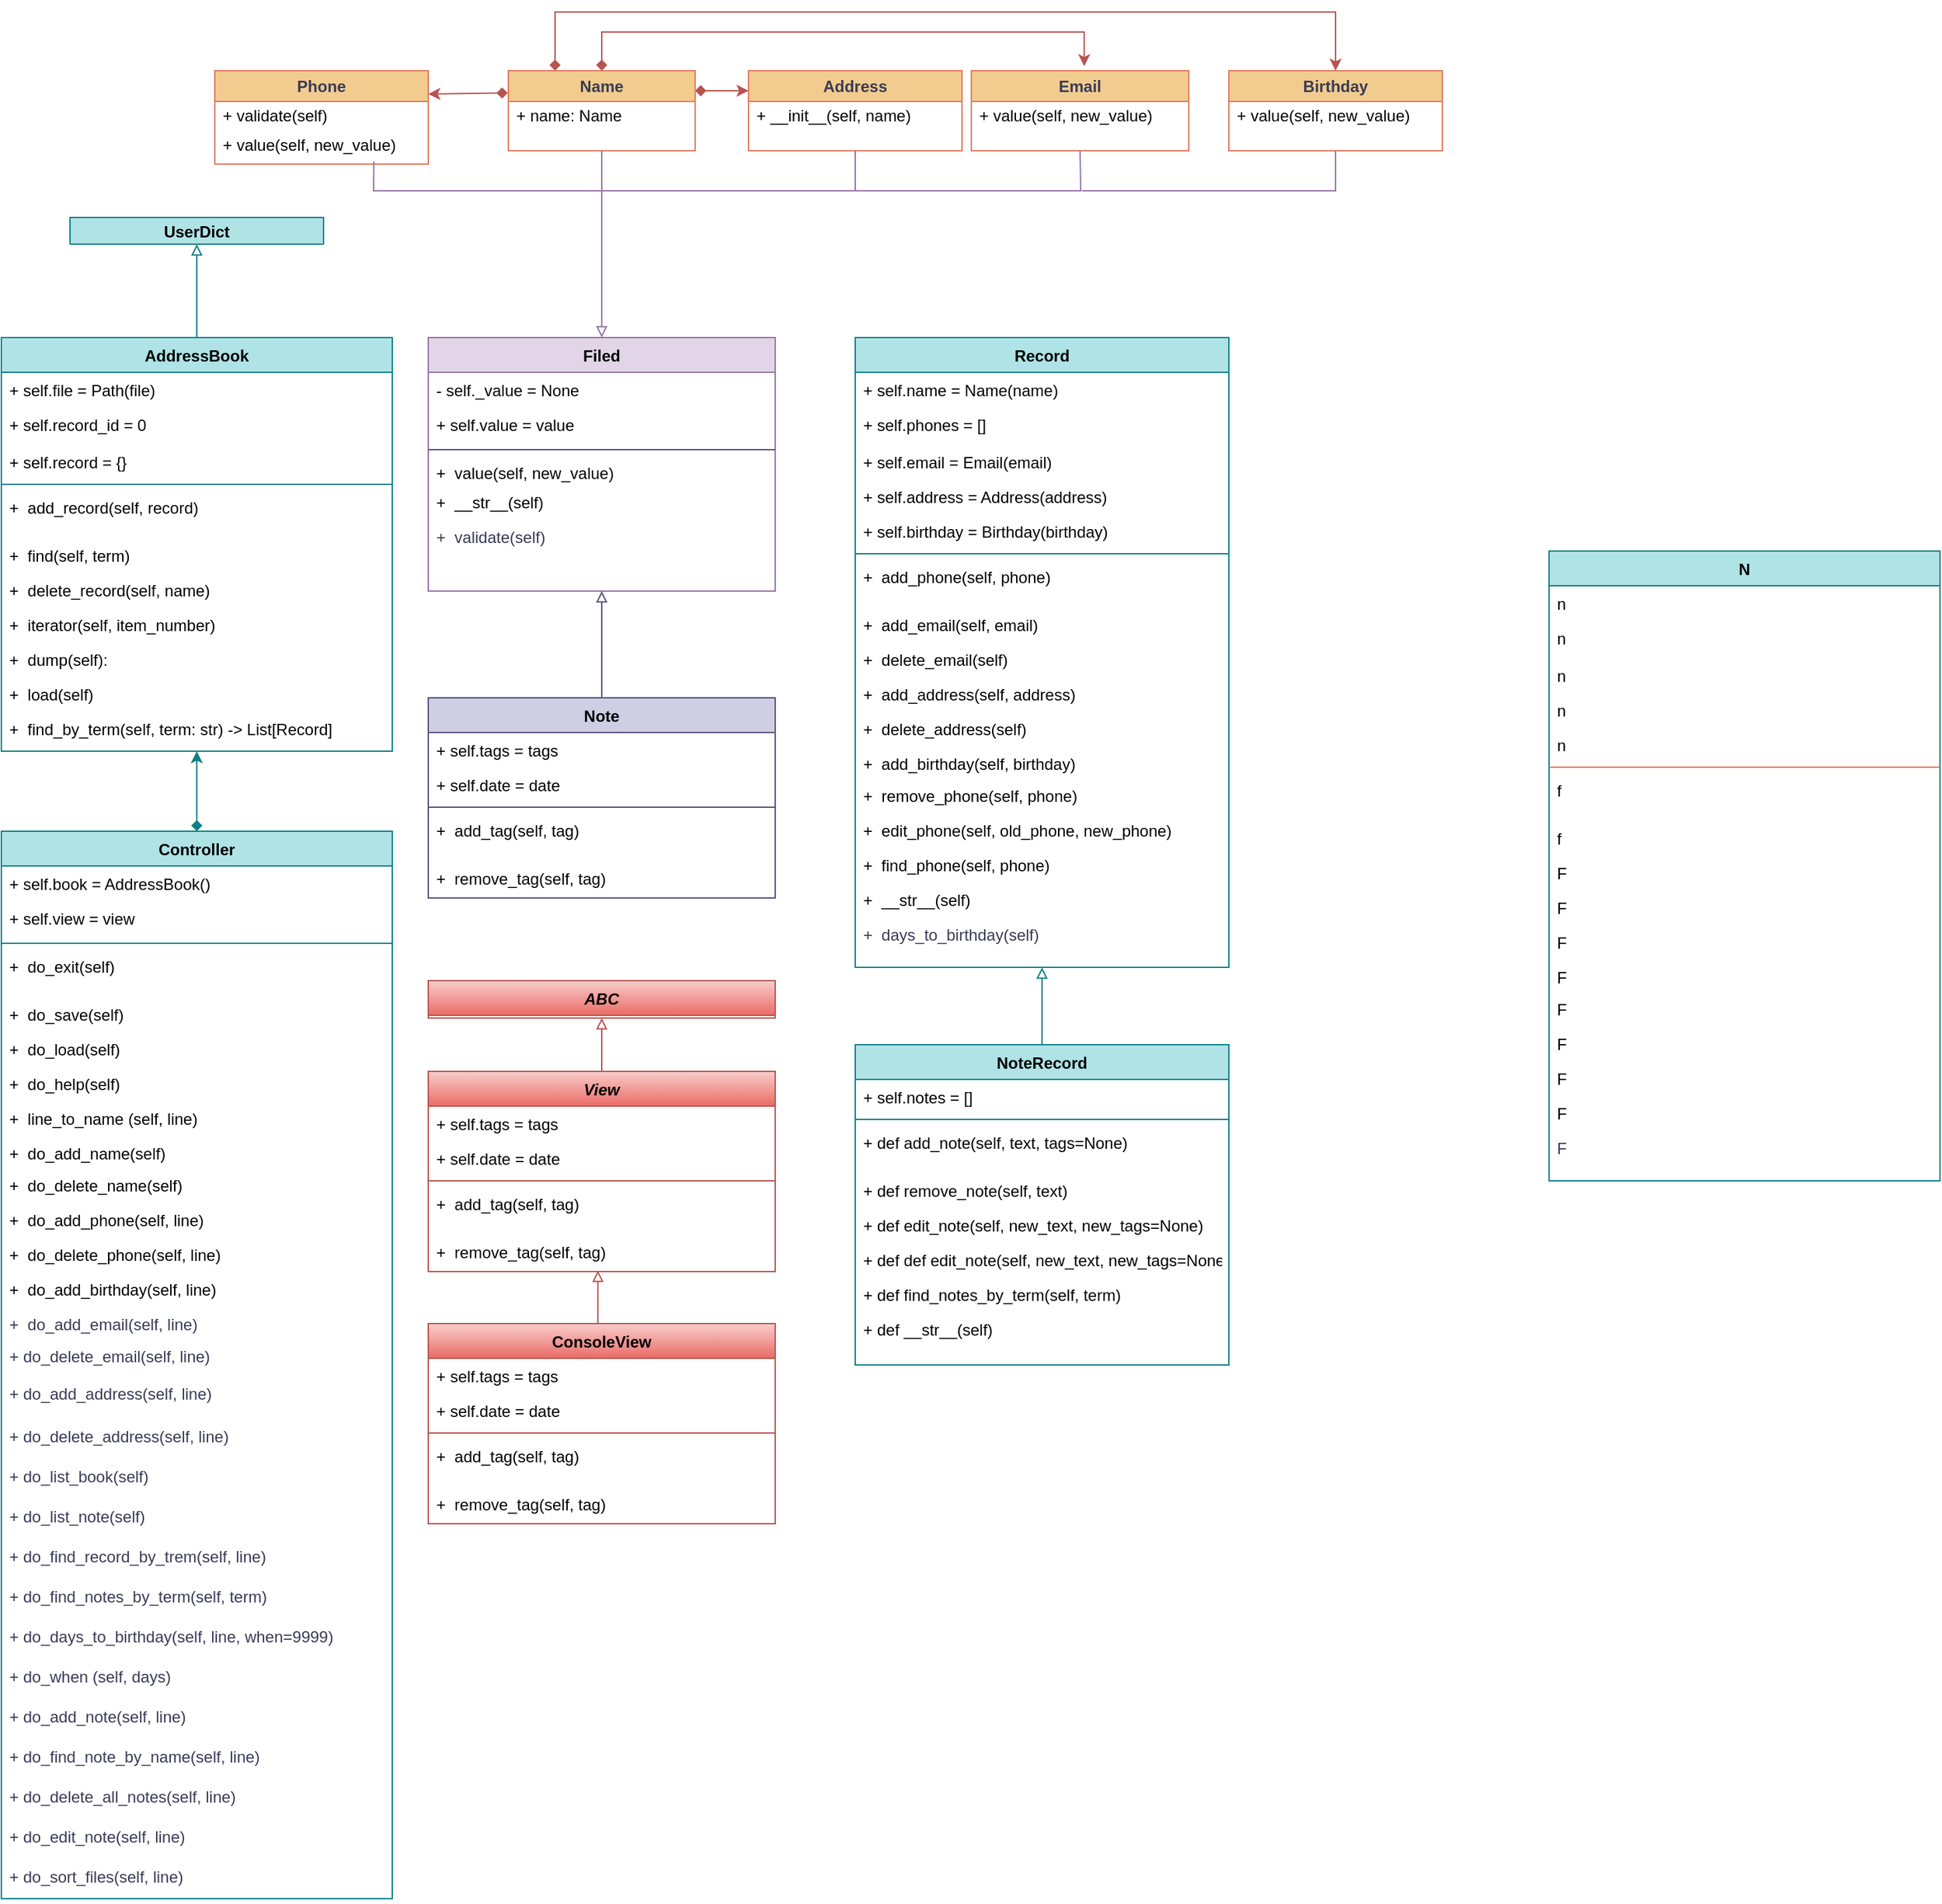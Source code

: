 <mxfile version="22.1.16" type="github">
  <diagram id="C5RBs43oDa-KdzZeNtuy" name="Page-1">
    <mxGraphModel dx="2130" dy="1197" grid="1" gridSize="10" guides="1" tooltips="1" connect="1" arrows="1" fold="1" page="1" pageScale="1" pageWidth="827" pageHeight="1169" math="0" shadow="0">
      <root>
        <mxCell id="WIyWlLk6GJQsqaUBKTNV-0" />
        <mxCell id="WIyWlLk6GJQsqaUBKTNV-1" parent="WIyWlLk6GJQsqaUBKTNV-0" />
        <mxCell id="zkfFHV4jXpPFQw0GAbJ--0" value="Filed" style="swimlane;fontStyle=1;align=center;verticalAlign=top;childLayout=stackLayout;horizontal=1;startSize=26;horizontalStack=0;resizeParent=1;resizeLast=0;collapsible=1;marginBottom=0;rounded=0;shadow=0;strokeWidth=1;labelBackgroundColor=none;fillColor=#e1d5e7;strokeColor=#9673a6;" parent="WIyWlLk6GJQsqaUBKTNV-1" vertex="1">
          <mxGeometry x="280" y="280" width="260" height="190" as="geometry">
            <mxRectangle x="220" y="120" width="160" height="26" as="alternateBounds" />
          </mxGeometry>
        </mxCell>
        <mxCell id="zkfFHV4jXpPFQw0GAbJ--1" value="- self._value = None" style="text;align=left;verticalAlign=top;spacingLeft=4;spacingRight=4;overflow=hidden;rotatable=0;points=[[0,0.5],[1,0.5]];portConstraint=eastwest;labelBackgroundColor=none;fontColor=#000000;fontStyle=0" parent="zkfFHV4jXpPFQw0GAbJ--0" vertex="1">
          <mxGeometry y="26" width="260" height="26" as="geometry" />
        </mxCell>
        <mxCell id="zkfFHV4jXpPFQw0GAbJ--2" value="+ self.value = value" style="text;align=left;verticalAlign=top;spacingLeft=4;spacingRight=4;overflow=hidden;rotatable=0;points=[[0,0.5],[1,0.5]];portConstraint=eastwest;rounded=0;shadow=0;html=0;labelBackgroundColor=none;fontColor=#000000;" parent="zkfFHV4jXpPFQw0GAbJ--0" vertex="1">
          <mxGeometry y="52" width="260" height="28" as="geometry" />
        </mxCell>
        <mxCell id="zkfFHV4jXpPFQw0GAbJ--4" value="" style="line;html=1;strokeWidth=1;align=left;verticalAlign=middle;spacingTop=-1;spacingLeft=3;spacingRight=3;rotatable=0;labelPosition=right;points=[];portConstraint=eastwest;labelBackgroundColor=none;fillColor=#d0cee2;strokeColor=#56517e;" parent="zkfFHV4jXpPFQw0GAbJ--0" vertex="1">
          <mxGeometry y="80" width="260" height="8" as="geometry" />
        </mxCell>
        <mxCell id="zkfFHV4jXpPFQw0GAbJ--3" value="+  value(self, new_value)" style="text;align=left;verticalAlign=top;spacingLeft=4;spacingRight=4;overflow=hidden;rotatable=0;points=[[0,0.5],[1,0.5]];portConstraint=eastwest;rounded=0;shadow=0;html=0;labelBackgroundColor=none;fontColor=#000000;" parent="zkfFHV4jXpPFQw0GAbJ--0" vertex="1">
          <mxGeometry y="88" width="260" height="22" as="geometry" />
        </mxCell>
        <mxCell id="zkfFHV4jXpPFQw0GAbJ--5" value="+  __str__(self)" style="text;align=left;verticalAlign=top;spacingLeft=4;spacingRight=4;overflow=hidden;rotatable=0;points=[[0,0.5],[1,0.5]];portConstraint=eastwest;labelBackgroundColor=none;fontColor=#000000;" parent="zkfFHV4jXpPFQw0GAbJ--0" vertex="1">
          <mxGeometry y="110" width="260" height="26" as="geometry" />
        </mxCell>
        <mxCell id="WvLKbdV3psx7e8haXUds-3" value="+  validate(self)" style="text;align=left;verticalAlign=top;spacingLeft=4;spacingRight=4;overflow=hidden;rotatable=0;points=[[0,0.5],[1,0.5]];portConstraint=eastwest;rounded=0;shadow=0;html=0;labelBackgroundColor=none;fontColor=#393C56;" parent="zkfFHV4jXpPFQw0GAbJ--0" vertex="1">
          <mxGeometry y="136" width="260" height="36" as="geometry" />
        </mxCell>
        <mxCell id="WvLKbdV3psx7e8haXUds-28" style="edgeStyle=orthogonalEdgeStyle;rounded=0;orthogonalLoop=1;jettySize=auto;html=1;exitX=1;exitY=0.25;exitDx=0;exitDy=0;entryX=0;entryY=0.25;entryDx=0;entryDy=0;strokeColor=#b85450;fontColor=#393C56;fillColor=#f8cecc;startArrow=diamond;startFill=1;" parent="WIyWlLk6GJQsqaUBKTNV-1" source="WvLKbdV3psx7e8haXUds-5" target="WvLKbdV3psx7e8haXUds-26" edge="1">
          <mxGeometry relative="1" as="geometry" />
        </mxCell>
        <mxCell id="WvLKbdV3psx7e8haXUds-36" style="edgeStyle=orthogonalEdgeStyle;rounded=0;orthogonalLoop=1;jettySize=auto;html=1;exitX=0.5;exitY=0;exitDx=0;exitDy=0;strokeColor=#b85450;fontColor=#393C56;fillColor=#f8cecc;entryX=0.519;entryY=-0.056;entryDx=0;entryDy=0;entryPerimeter=0;startArrow=diamond;startFill=1;" parent="WIyWlLk6GJQsqaUBKTNV-1" source="WvLKbdV3psx7e8haXUds-5" target="WvLKbdV3psx7e8haXUds-31" edge="1">
          <mxGeometry relative="1" as="geometry">
            <mxPoint x="760" y="70" as="targetPoint" />
            <Array as="points">
              <mxPoint x="410" y="51" />
              <mxPoint x="772" y="51" />
            </Array>
          </mxGeometry>
        </mxCell>
        <mxCell id="W4j4g3Pu8iMQrLMT5TO--14" style="edgeStyle=orthogonalEdgeStyle;rounded=0;orthogonalLoop=1;jettySize=auto;html=1;exitX=0.25;exitY=0;exitDx=0;exitDy=0;entryX=0.5;entryY=0;entryDx=0;entryDy=0;strokeColor=#b85450;fillColor=#f8cecc;startArrow=diamond;startFill=1;" edge="1" parent="WIyWlLk6GJQsqaUBKTNV-1" source="WvLKbdV3psx7e8haXUds-5" target="W4j4g3Pu8iMQrLMT5TO--11">
          <mxGeometry relative="1" as="geometry">
            <mxPoint x="960" y="-10" as="targetPoint" />
            <Array as="points">
              <mxPoint x="375" y="36" />
              <mxPoint x="960" y="36" />
            </Array>
          </mxGeometry>
        </mxCell>
        <mxCell id="WvLKbdV3psx7e8haXUds-5" value="Name" style="swimlane;whiteSpace=wrap;html=1;labelBackgroundColor=none;fillColor=#F2CC8F;strokeColor=#E07A5F;fontColor=#393C56;" parent="WIyWlLk6GJQsqaUBKTNV-1" vertex="1">
          <mxGeometry x="340" y="80" width="140" height="60" as="geometry" />
        </mxCell>
        <mxCell id="WvLKbdV3psx7e8haXUds-6" value="+ name: Name" style="text;align=left;verticalAlign=top;spacingLeft=4;spacingRight=4;overflow=hidden;rotatable=0;points=[[0,0.5],[1,0.5]];portConstraint=eastwest;labelBackgroundColor=none;fontColor=#000000;" parent="WvLKbdV3psx7e8haXUds-5" vertex="1">
          <mxGeometry y="20" width="160" height="26" as="geometry" />
        </mxCell>
        <mxCell id="WvLKbdV3psx7e8haXUds-9" value="Phone" style="swimlane;whiteSpace=wrap;html=1;startSize=23;labelBackgroundColor=none;fillColor=#F2CC8F;strokeColor=#E07A5F;fontColor=#393C56;" parent="WIyWlLk6GJQsqaUBKTNV-1" vertex="1">
          <mxGeometry x="120" y="80" width="160" height="70" as="geometry" />
        </mxCell>
        <mxCell id="WvLKbdV3psx7e8haXUds-10" value="+ validate(self)" style="text;align=left;verticalAlign=top;spacingLeft=4;spacingRight=4;overflow=hidden;rotatable=0;points=[[0,0.5],[1,0.5]];portConstraint=eastwest;labelBackgroundColor=none;fontColor=#000000;" parent="WvLKbdV3psx7e8haXUds-9" vertex="1">
          <mxGeometry y="20" width="160" height="26" as="geometry" />
        </mxCell>
        <mxCell id="WvLKbdV3psx7e8haXUds-11" value="+ value(self, new_value)" style="text;align=left;verticalAlign=top;spacingLeft=4;spacingRight=4;overflow=hidden;rotatable=0;points=[[0,0.5],[1,0.5]];portConstraint=eastwest;labelBackgroundColor=none;fontColor=#000000;" parent="WvLKbdV3psx7e8haXUds-9" vertex="1">
          <mxGeometry y="42" width="160" height="26" as="geometry" />
        </mxCell>
        <mxCell id="WvLKbdV3psx7e8haXUds-25" value="" style="endArrow=none;html=1;rounded=0;entryX=0.5;entryY=1;entryDx=0;entryDy=0;labelBackgroundColor=none;strokeColor=#9673a6;fontColor=default;fillColor=#e1d5e7;" parent="WIyWlLk6GJQsqaUBKTNV-1" target="WvLKbdV3psx7e8haXUds-5" edge="1">
          <mxGeometry width="50" height="50" relative="1" as="geometry">
            <mxPoint x="410" y="170" as="sourcePoint" />
            <mxPoint x="320" y="140" as="targetPoint" />
          </mxGeometry>
        </mxCell>
        <mxCell id="WvLKbdV3psx7e8haXUds-26" value="Address" style="swimlane;whiteSpace=wrap;html=1;labelBackgroundColor=none;fillColor=#F2CC8F;strokeColor=#E07A5F;fontColor=#393C56;startSize=23;" parent="WIyWlLk6GJQsqaUBKTNV-1" vertex="1">
          <mxGeometry x="520" y="80" width="160" height="60" as="geometry" />
        </mxCell>
        <mxCell id="WvLKbdV3psx7e8haXUds-27" value="+ __init__(self, name)" style="text;align=left;verticalAlign=top;spacingLeft=4;spacingRight=4;overflow=hidden;rotatable=0;points=[[0,0.5],[1,0.5]];portConstraint=eastwest;labelBackgroundColor=none;fontColor=#000000;" parent="WvLKbdV3psx7e8haXUds-26" vertex="1">
          <mxGeometry y="20" width="160" height="26" as="geometry" />
        </mxCell>
        <mxCell id="WvLKbdV3psx7e8haXUds-30" value="" style="endArrow=none;html=1;rounded=0;strokeColor=#9673a6;fontColor=#393C56;fillColor=#e1d5e7;exitX=0.5;exitY=1;exitDx=0;exitDy=0;" parent="WIyWlLk6GJQsqaUBKTNV-1" source="WvLKbdV3psx7e8haXUds-26" edge="1">
          <mxGeometry width="50" height="50" relative="1" as="geometry">
            <mxPoint x="640" y="170" as="sourcePoint" />
            <mxPoint x="410" y="170" as="targetPoint" />
            <Array as="points">
              <mxPoint x="600" y="170" />
            </Array>
          </mxGeometry>
        </mxCell>
        <mxCell id="WvLKbdV3psx7e8haXUds-31" value="Email" style="swimlane;whiteSpace=wrap;html=1;labelBackgroundColor=none;fillColor=#F2CC8F;strokeColor=#E07A5F;fontColor=#393C56;" parent="WIyWlLk6GJQsqaUBKTNV-1" vertex="1">
          <mxGeometry x="687" y="80" width="163" height="60" as="geometry" />
        </mxCell>
        <mxCell id="WvLKbdV3psx7e8haXUds-32" value="+ value(self, new_value)" style="text;align=left;verticalAlign=top;spacingLeft=4;spacingRight=4;overflow=hidden;rotatable=0;points=[[0,0.5],[1,0.5]];portConstraint=eastwest;labelBackgroundColor=none;fontColor=#000000;" parent="WvLKbdV3psx7e8haXUds-31" vertex="1">
          <mxGeometry y="20" width="160" height="26" as="geometry" />
        </mxCell>
        <mxCell id="WvLKbdV3psx7e8haXUds-35" value="" style="endArrow=none;html=1;rounded=0;strokeColor=#9673a6;fontColor=#393C56;fillColor=#e1d5e7;entryX=0.5;entryY=1;entryDx=0;entryDy=0;" parent="WIyWlLk6GJQsqaUBKTNV-1" target="WvLKbdV3psx7e8haXUds-31" edge="1">
          <mxGeometry width="50" height="50" relative="1" as="geometry">
            <mxPoint x="590" y="170" as="sourcePoint" />
            <mxPoint x="590" y="200" as="targetPoint" />
            <Array as="points">
              <mxPoint x="769" y="170" />
            </Array>
          </mxGeometry>
        </mxCell>
        <mxCell id="W4j4g3Pu8iMQrLMT5TO--8" value="" style="endArrow=classic;html=1;rounded=0;entryX=1;entryY=0.25;entryDx=0;entryDy=0;exitX=-0.003;exitY=-0.128;exitDx=0;exitDy=0;exitPerimeter=0;fillColor=#f8cecc;strokeColor=#b85450;startArrow=diamond;startFill=1;" edge="1" parent="WIyWlLk6GJQsqaUBKTNV-1" source="WvLKbdV3psx7e8haXUds-6" target="WvLKbdV3psx7e8haXUds-9">
          <mxGeometry width="50" height="50" relative="1" as="geometry">
            <mxPoint x="290" y="230" as="sourcePoint" />
            <mxPoint x="340" y="180" as="targetPoint" />
          </mxGeometry>
        </mxCell>
        <mxCell id="W4j4g3Pu8iMQrLMT5TO--9" value="" style="endArrow=none;html=1;rounded=0;exitX=0.745;exitY=1.001;exitDx=0;exitDy=0;exitPerimeter=0;fillColor=#e1d5e7;strokeColor=#9673a6;" edge="1" parent="WIyWlLk6GJQsqaUBKTNV-1" source="WvLKbdV3psx7e8haXUds-11">
          <mxGeometry width="50" height="50" relative="1" as="geometry">
            <mxPoint x="240" y="160" as="sourcePoint" />
            <mxPoint x="410" y="170" as="targetPoint" />
            <Array as="points">
              <mxPoint x="239" y="170" />
            </Array>
          </mxGeometry>
        </mxCell>
        <mxCell id="W4j4g3Pu8iMQrLMT5TO--10" value="" style="endArrow=block;html=1;rounded=0;entryX=0.5;entryY=0;entryDx=0;entryDy=0;fillColor=#e1d5e7;strokeColor=#9673a6;endFill=0;" edge="1" parent="WIyWlLk6GJQsqaUBKTNV-1" target="zkfFHV4jXpPFQw0GAbJ--0">
          <mxGeometry width="50" height="50" relative="1" as="geometry">
            <mxPoint x="410" y="170" as="sourcePoint" />
            <mxPoint x="370" y="160" as="targetPoint" />
          </mxGeometry>
        </mxCell>
        <mxCell id="W4j4g3Pu8iMQrLMT5TO--11" value="Birthday" style="swimlane;whiteSpace=wrap;html=1;labelBackgroundColor=none;fillColor=#F2CC8F;strokeColor=#E07A5F;fontColor=#393C56;startSize=23;" vertex="1" parent="WIyWlLk6GJQsqaUBKTNV-1">
          <mxGeometry x="880" y="80" width="160" height="60" as="geometry" />
        </mxCell>
        <mxCell id="W4j4g3Pu8iMQrLMT5TO--12" value="+ value(self, new_value)" style="text;align=left;verticalAlign=top;spacingLeft=4;spacingRight=4;overflow=hidden;rotatable=0;points=[[0,0.5],[1,0.5]];portConstraint=eastwest;labelBackgroundColor=none;fontColor=#000000;" vertex="1" parent="W4j4g3Pu8iMQrLMT5TO--11">
          <mxGeometry y="20" width="160" height="26" as="geometry" />
        </mxCell>
        <mxCell id="W4j4g3Pu8iMQrLMT5TO--15" value="" style="endArrow=none;html=1;rounded=0;entryX=0.5;entryY=1;entryDx=0;entryDy=0;fillColor=#e1d5e7;strokeColor=#9673a6;" edge="1" parent="WIyWlLk6GJQsqaUBKTNV-1" target="W4j4g3Pu8iMQrLMT5TO--11">
          <mxGeometry width="50" height="50" relative="1" as="geometry">
            <mxPoint x="770" y="170" as="sourcePoint" />
            <mxPoint x="780" y="130" as="targetPoint" />
            <Array as="points">
              <mxPoint x="960" y="170" />
            </Array>
          </mxGeometry>
        </mxCell>
        <mxCell id="W4j4g3Pu8iMQrLMT5TO--16" value="Record" style="swimlane;fontStyle=1;align=center;verticalAlign=top;childLayout=stackLayout;horizontal=1;startSize=26;horizontalStack=0;resizeParent=1;resizeLast=0;collapsible=1;marginBottom=0;rounded=0;shadow=0;strokeWidth=1;labelBackgroundColor=none;fillColor=#b0e3e6;strokeColor=#0e8088;" vertex="1" parent="WIyWlLk6GJQsqaUBKTNV-1">
          <mxGeometry x="600" y="280" width="280" height="472" as="geometry">
            <mxRectangle x="220" y="120" width="160" height="26" as="alternateBounds" />
          </mxGeometry>
        </mxCell>
        <mxCell id="W4j4g3Pu8iMQrLMT5TO--17" value="+ self.name = Name(name)" style="text;align=left;verticalAlign=top;spacingLeft=4;spacingRight=4;overflow=hidden;rotatable=0;points=[[0,0.5],[1,0.5]];portConstraint=eastwest;labelBackgroundColor=none;fontColor=#000000;fontStyle=0" vertex="1" parent="W4j4g3Pu8iMQrLMT5TO--16">
          <mxGeometry y="26" width="280" height="26" as="geometry" />
        </mxCell>
        <mxCell id="W4j4g3Pu8iMQrLMT5TO--18" value="+ self.phones = []" style="text;align=left;verticalAlign=top;spacingLeft=4;spacingRight=4;overflow=hidden;rotatable=0;points=[[0,0.5],[1,0.5]];portConstraint=eastwest;rounded=0;shadow=0;html=0;labelBackgroundColor=none;fontColor=#000000;" vertex="1" parent="W4j4g3Pu8iMQrLMT5TO--16">
          <mxGeometry y="52" width="280" height="28" as="geometry" />
        </mxCell>
        <mxCell id="W4j4g3Pu8iMQrLMT5TO--25" value="+ self.email = Email(email)" style="text;align=left;verticalAlign=top;spacingLeft=4;spacingRight=4;overflow=hidden;rotatable=0;points=[[0,0.5],[1,0.5]];portConstraint=eastwest;labelBackgroundColor=none;fontColor=#000000;fontStyle=0" vertex="1" parent="W4j4g3Pu8iMQrLMT5TO--16">
          <mxGeometry y="80" width="280" height="26" as="geometry" />
        </mxCell>
        <mxCell id="W4j4g3Pu8iMQrLMT5TO--26" value="+ self.address = Address(address)" style="text;align=left;verticalAlign=top;spacingLeft=4;spacingRight=4;overflow=hidden;rotatable=0;points=[[0,0.5],[1,0.5]];portConstraint=eastwest;labelBackgroundColor=none;fontColor=#000000;fontStyle=0" vertex="1" parent="W4j4g3Pu8iMQrLMT5TO--16">
          <mxGeometry y="106" width="280" height="26" as="geometry" />
        </mxCell>
        <mxCell id="W4j4g3Pu8iMQrLMT5TO--24" value="+ self.birthday = Birthday(birthday)" style="text;align=left;verticalAlign=top;spacingLeft=4;spacingRight=4;overflow=hidden;rotatable=0;points=[[0,0.5],[1,0.5]];portConstraint=eastwest;labelBackgroundColor=none;fontColor=#000000;fontStyle=0" vertex="1" parent="W4j4g3Pu8iMQrLMT5TO--16">
          <mxGeometry y="132" width="280" height="26" as="geometry" />
        </mxCell>
        <mxCell id="W4j4g3Pu8iMQrLMT5TO--19" value="" style="line;html=1;strokeWidth=1;align=left;verticalAlign=middle;spacingTop=-1;spacingLeft=3;spacingRight=3;rotatable=0;labelPosition=right;points=[];portConstraint=eastwest;labelBackgroundColor=none;fillColor=#b0e3e6;strokeColor=#0e8088;" vertex="1" parent="W4j4g3Pu8iMQrLMT5TO--16">
          <mxGeometry y="158" width="280" height="8" as="geometry" />
        </mxCell>
        <mxCell id="W4j4g3Pu8iMQrLMT5TO--20" value="+  add_phone(self, phone)" style="text;align=left;verticalAlign=top;spacingLeft=4;spacingRight=4;overflow=hidden;rotatable=0;points=[[0,0.5],[1,0.5]];portConstraint=eastwest;rounded=0;shadow=0;html=0;labelBackgroundColor=none;fontColor=#000000;" vertex="1" parent="W4j4g3Pu8iMQrLMT5TO--16">
          <mxGeometry y="166" width="280" height="36" as="geometry" />
        </mxCell>
        <mxCell id="W4j4g3Pu8iMQrLMT5TO--21" value="+  add_email(self, email)" style="text;align=left;verticalAlign=top;spacingLeft=4;spacingRight=4;overflow=hidden;rotatable=0;points=[[0,0.5],[1,0.5]];portConstraint=eastwest;labelBackgroundColor=none;fontColor=#000000;" vertex="1" parent="W4j4g3Pu8iMQrLMT5TO--16">
          <mxGeometry y="202" width="280" height="26" as="geometry" />
        </mxCell>
        <mxCell id="W4j4g3Pu8iMQrLMT5TO--28" value="+  delete_email(self)" style="text;align=left;verticalAlign=top;spacingLeft=4;spacingRight=4;overflow=hidden;rotatable=0;points=[[0,0.5],[1,0.5]];portConstraint=eastwest;labelBackgroundColor=none;fontColor=#000000;" vertex="1" parent="W4j4g3Pu8iMQrLMT5TO--16">
          <mxGeometry y="228" width="280" height="26" as="geometry" />
        </mxCell>
        <mxCell id="W4j4g3Pu8iMQrLMT5TO--31" value="+  add_address(self, address)" style="text;align=left;verticalAlign=top;spacingLeft=4;spacingRight=4;overflow=hidden;rotatable=0;points=[[0,0.5],[1,0.5]];portConstraint=eastwest;labelBackgroundColor=none;fontColor=#000000;" vertex="1" parent="W4j4g3Pu8iMQrLMT5TO--16">
          <mxGeometry y="254" width="280" height="26" as="geometry" />
        </mxCell>
        <mxCell id="W4j4g3Pu8iMQrLMT5TO--34" value="+  delete_address(self)" style="text;align=left;verticalAlign=top;spacingLeft=4;spacingRight=4;overflow=hidden;rotatable=0;points=[[0,0.5],[1,0.5]];portConstraint=eastwest;labelBackgroundColor=none;fontColor=#000000;" vertex="1" parent="W4j4g3Pu8iMQrLMT5TO--16">
          <mxGeometry y="280" width="280" height="26" as="geometry" />
        </mxCell>
        <mxCell id="W4j4g3Pu8iMQrLMT5TO--33" value="+  add_birthday(self, birthday)" style="text;align=left;verticalAlign=top;spacingLeft=4;spacingRight=4;overflow=hidden;rotatable=0;points=[[0,0.5],[1,0.5]];portConstraint=eastwest;labelBackgroundColor=none;fontColor=#000000;" vertex="1" parent="W4j4g3Pu8iMQrLMT5TO--16">
          <mxGeometry y="306" width="280" height="24" as="geometry" />
        </mxCell>
        <mxCell id="W4j4g3Pu8iMQrLMT5TO--32" value="+  remove_phone(self, phone)" style="text;align=left;verticalAlign=top;spacingLeft=4;spacingRight=4;overflow=hidden;rotatable=0;points=[[0,0.5],[1,0.5]];portConstraint=eastwest;labelBackgroundColor=none;fontColor=#000000;" vertex="1" parent="W4j4g3Pu8iMQrLMT5TO--16">
          <mxGeometry y="330" width="280" height="26" as="geometry" />
        </mxCell>
        <mxCell id="W4j4g3Pu8iMQrLMT5TO--30" value="+  edit_phone(self, old_phone, new_phone)" style="text;align=left;verticalAlign=top;spacingLeft=4;spacingRight=4;overflow=hidden;rotatable=0;points=[[0,0.5],[1,0.5]];portConstraint=eastwest;labelBackgroundColor=none;fontColor=#000000;" vertex="1" parent="W4j4g3Pu8iMQrLMT5TO--16">
          <mxGeometry y="356" width="280" height="26" as="geometry" />
        </mxCell>
        <mxCell id="W4j4g3Pu8iMQrLMT5TO--29" value="+  find_phone(self, phone)" style="text;align=left;verticalAlign=top;spacingLeft=4;spacingRight=4;overflow=hidden;rotatable=0;points=[[0,0.5],[1,0.5]];portConstraint=eastwest;labelBackgroundColor=none;fontColor=#000000;fontStyle=0" vertex="1" parent="W4j4g3Pu8iMQrLMT5TO--16">
          <mxGeometry y="382" width="280" height="26" as="geometry" />
        </mxCell>
        <mxCell id="W4j4g3Pu8iMQrLMT5TO--27" value="+  __str__(self)" style="text;align=left;verticalAlign=top;spacingLeft=4;spacingRight=4;overflow=hidden;rotatable=0;points=[[0,0.5],[1,0.5]];portConstraint=eastwest;labelBackgroundColor=none;fontColor=#000000;" vertex="1" parent="W4j4g3Pu8iMQrLMT5TO--16">
          <mxGeometry y="408" width="280" height="26" as="geometry" />
        </mxCell>
        <mxCell id="W4j4g3Pu8iMQrLMT5TO--22" value="+  days_to_birthday(self)" style="text;align=left;verticalAlign=top;spacingLeft=4;spacingRight=4;overflow=hidden;rotatable=0;points=[[0,0.5],[1,0.5]];portConstraint=eastwest;rounded=0;shadow=0;html=0;labelBackgroundColor=none;fontColor=#393C56;" vertex="1" parent="W4j4g3Pu8iMQrLMT5TO--16">
          <mxGeometry y="434" width="280" height="36" as="geometry" />
        </mxCell>
        <mxCell id="W4j4g3Pu8iMQrLMT5TO--65" style="edgeStyle=orthogonalEdgeStyle;rounded=0;orthogonalLoop=1;jettySize=auto;html=1;exitX=0.5;exitY=0;exitDx=0;exitDy=0;entryX=0.5;entryY=1;entryDx=0;entryDy=0;endArrow=block;endFill=0;fillColor=#b0e3e6;strokeColor=#0e8088;" edge="1" parent="WIyWlLk6GJQsqaUBKTNV-1" source="W4j4g3Pu8iMQrLMT5TO--35" target="W4j4g3Pu8iMQrLMT5TO--53">
          <mxGeometry relative="1" as="geometry" />
        </mxCell>
        <mxCell id="W4j4g3Pu8iMQrLMT5TO--35" value="AddressBook" style="swimlane;fontStyle=1;align=center;verticalAlign=top;childLayout=stackLayout;horizontal=1;startSize=26;horizontalStack=0;resizeParent=1;resizeLast=0;collapsible=1;marginBottom=0;rounded=0;shadow=0;strokeWidth=1;labelBackgroundColor=none;fillColor=#b0e3e6;strokeColor=#0e8088;" vertex="1" parent="WIyWlLk6GJQsqaUBKTNV-1">
          <mxGeometry x="-40" y="280" width="293" height="310" as="geometry">
            <mxRectangle x="220" y="120" width="160" height="26" as="alternateBounds" />
          </mxGeometry>
        </mxCell>
        <mxCell id="W4j4g3Pu8iMQrLMT5TO--36" value="+ self.file = Path(file)" style="text;align=left;verticalAlign=top;spacingLeft=4;spacingRight=4;overflow=hidden;rotatable=0;points=[[0,0.5],[1,0.5]];portConstraint=eastwest;labelBackgroundColor=none;fontColor=#000000;fontStyle=0" vertex="1" parent="W4j4g3Pu8iMQrLMT5TO--35">
          <mxGeometry y="26" width="293" height="26" as="geometry" />
        </mxCell>
        <mxCell id="W4j4g3Pu8iMQrLMT5TO--37" value="+ self.record_id = 0" style="text;align=left;verticalAlign=top;spacingLeft=4;spacingRight=4;overflow=hidden;rotatable=0;points=[[0,0.5],[1,0.5]];portConstraint=eastwest;rounded=0;shadow=0;html=0;labelBackgroundColor=none;fontColor=#000000;" vertex="1" parent="W4j4g3Pu8iMQrLMT5TO--35">
          <mxGeometry y="52" width="293" height="28" as="geometry" />
        </mxCell>
        <mxCell id="W4j4g3Pu8iMQrLMT5TO--38" value="+ self.record = {}" style="text;align=left;verticalAlign=top;spacingLeft=4;spacingRight=4;overflow=hidden;rotatable=0;points=[[0,0.5],[1,0.5]];portConstraint=eastwest;labelBackgroundColor=none;fontColor=#000000;fontStyle=0" vertex="1" parent="W4j4g3Pu8iMQrLMT5TO--35">
          <mxGeometry y="80" width="293" height="26" as="geometry" />
        </mxCell>
        <mxCell id="W4j4g3Pu8iMQrLMT5TO--41" value="" style="line;html=1;strokeWidth=1;align=left;verticalAlign=middle;spacingTop=-1;spacingLeft=3;spacingRight=3;rotatable=0;labelPosition=right;points=[];portConstraint=eastwest;labelBackgroundColor=none;fillColor=#b0e3e6;strokeColor=#0e8088;" vertex="1" parent="W4j4g3Pu8iMQrLMT5TO--35">
          <mxGeometry y="106" width="293" height="8" as="geometry" />
        </mxCell>
        <mxCell id="W4j4g3Pu8iMQrLMT5TO--42" value="+  add_record(self, record)" style="text;align=left;verticalAlign=top;spacingLeft=4;spacingRight=4;overflow=hidden;rotatable=0;points=[[0,0.5],[1,0.5]];portConstraint=eastwest;rounded=0;shadow=0;html=0;labelBackgroundColor=none;fontColor=#000000;" vertex="1" parent="W4j4g3Pu8iMQrLMT5TO--35">
          <mxGeometry y="114" width="293" height="36" as="geometry" />
        </mxCell>
        <mxCell id="W4j4g3Pu8iMQrLMT5TO--43" value="+  find(self, term)" style="text;align=left;verticalAlign=top;spacingLeft=4;spacingRight=4;overflow=hidden;rotatable=0;points=[[0,0.5],[1,0.5]];portConstraint=eastwest;labelBackgroundColor=none;fontColor=#000000;" vertex="1" parent="W4j4g3Pu8iMQrLMT5TO--35">
          <mxGeometry y="150" width="293" height="26" as="geometry" />
        </mxCell>
        <mxCell id="W4j4g3Pu8iMQrLMT5TO--44" value="+  delete_record(self, name)" style="text;align=left;verticalAlign=top;spacingLeft=4;spacingRight=4;overflow=hidden;rotatable=0;points=[[0,0.5],[1,0.5]];portConstraint=eastwest;labelBackgroundColor=none;fontColor=#000000;" vertex="1" parent="W4j4g3Pu8iMQrLMT5TO--35">
          <mxGeometry y="176" width="293" height="26" as="geometry" />
        </mxCell>
        <mxCell id="W4j4g3Pu8iMQrLMT5TO--45" value="+  iterator(self, item_number)" style="text;align=left;verticalAlign=top;spacingLeft=4;spacingRight=4;overflow=hidden;rotatable=0;points=[[0,0.5],[1,0.5]];portConstraint=eastwest;labelBackgroundColor=none;fontColor=#000000;" vertex="1" parent="W4j4g3Pu8iMQrLMT5TO--35">
          <mxGeometry y="202" width="293" height="26" as="geometry" />
        </mxCell>
        <mxCell id="W4j4g3Pu8iMQrLMT5TO--46" value="+  dump(self):" style="text;align=left;verticalAlign=top;spacingLeft=4;spacingRight=4;overflow=hidden;rotatable=0;points=[[0,0.5],[1,0.5]];portConstraint=eastwest;labelBackgroundColor=none;fontColor=#000000;" vertex="1" parent="W4j4g3Pu8iMQrLMT5TO--35">
          <mxGeometry y="228" width="293" height="26" as="geometry" />
        </mxCell>
        <mxCell id="W4j4g3Pu8iMQrLMT5TO--47" value="+  load(self)" style="text;align=left;verticalAlign=top;spacingLeft=4;spacingRight=4;overflow=hidden;rotatable=0;points=[[0,0.5],[1,0.5]];portConstraint=eastwest;labelBackgroundColor=none;fontColor=#000000;" vertex="1" parent="W4j4g3Pu8iMQrLMT5TO--35">
          <mxGeometry y="254" width="293" height="26" as="geometry" />
        </mxCell>
        <mxCell id="W4j4g3Pu8iMQrLMT5TO--48" value="+  find_by_term(self, term: str) -&gt; List[Record]" style="text;align=left;verticalAlign=top;spacingLeft=4;spacingRight=4;overflow=hidden;rotatable=0;points=[[0,0.5],[1,0.5]];portConstraint=eastwest;labelBackgroundColor=none;fontColor=#000000;" vertex="1" parent="W4j4g3Pu8iMQrLMT5TO--35">
          <mxGeometry y="280" width="293" height="26" as="geometry" />
        </mxCell>
        <mxCell id="W4j4g3Pu8iMQrLMT5TO--53" value="UserDict" style="swimlane;fontStyle=1;align=center;verticalAlign=middle;childLayout=stackLayout;horizontal=1;startSize=26;horizontalStack=0;resizeParent=1;resizeLast=0;collapsible=1;marginBottom=0;rounded=0;shadow=0;strokeWidth=1;labelBackgroundColor=none;fillColor=#b0e3e6;strokeColor=#0e8088;" vertex="1" parent="WIyWlLk6GJQsqaUBKTNV-1">
          <mxGeometry x="11.5" y="190" width="190" height="20" as="geometry">
            <mxRectangle x="220" y="120" width="160" height="26" as="alternateBounds" />
          </mxGeometry>
        </mxCell>
        <mxCell id="W4j4g3Pu8iMQrLMT5TO--66" value="N" style="swimlane;fontStyle=1;align=center;verticalAlign=top;childLayout=stackLayout;horizontal=1;startSize=26;horizontalStack=0;resizeParent=1;resizeLast=0;collapsible=1;marginBottom=0;rounded=0;shadow=0;strokeWidth=1;labelBackgroundColor=none;fillColor=#b0e3e6;strokeColor=#0e8088;" vertex="1" parent="WIyWlLk6GJQsqaUBKTNV-1">
          <mxGeometry x="1120" y="440" width="293" height="472" as="geometry">
            <mxRectangle x="220" y="120" width="160" height="26" as="alternateBounds" />
          </mxGeometry>
        </mxCell>
        <mxCell id="W4j4g3Pu8iMQrLMT5TO--67" value="n" style="text;align=left;verticalAlign=top;spacingLeft=4;spacingRight=4;overflow=hidden;rotatable=0;points=[[0,0.5],[1,0.5]];portConstraint=eastwest;labelBackgroundColor=none;fontColor=#000000;fontStyle=0" vertex="1" parent="W4j4g3Pu8iMQrLMT5TO--66">
          <mxGeometry y="26" width="293" height="26" as="geometry" />
        </mxCell>
        <mxCell id="W4j4g3Pu8iMQrLMT5TO--68" value="n" style="text;align=left;verticalAlign=top;spacingLeft=4;spacingRight=4;overflow=hidden;rotatable=0;points=[[0,0.5],[1,0.5]];portConstraint=eastwest;rounded=0;shadow=0;html=0;labelBackgroundColor=none;fontColor=#000000;" vertex="1" parent="W4j4g3Pu8iMQrLMT5TO--66">
          <mxGeometry y="52" width="293" height="28" as="geometry" />
        </mxCell>
        <mxCell id="W4j4g3Pu8iMQrLMT5TO--69" value="n" style="text;align=left;verticalAlign=top;spacingLeft=4;spacingRight=4;overflow=hidden;rotatable=0;points=[[0,0.5],[1,0.5]];portConstraint=eastwest;labelBackgroundColor=none;fontColor=#000000;fontStyle=0" vertex="1" parent="W4j4g3Pu8iMQrLMT5TO--66">
          <mxGeometry y="80" width="293" height="26" as="geometry" />
        </mxCell>
        <mxCell id="W4j4g3Pu8iMQrLMT5TO--70" value="n" style="text;align=left;verticalAlign=top;spacingLeft=4;spacingRight=4;overflow=hidden;rotatable=0;points=[[0,0.5],[1,0.5]];portConstraint=eastwest;labelBackgroundColor=none;fontColor=#000000;fontStyle=0" vertex="1" parent="W4j4g3Pu8iMQrLMT5TO--66">
          <mxGeometry y="106" width="293" height="26" as="geometry" />
        </mxCell>
        <mxCell id="W4j4g3Pu8iMQrLMT5TO--71" value="n" style="text;align=left;verticalAlign=top;spacingLeft=4;spacingRight=4;overflow=hidden;rotatable=0;points=[[0,0.5],[1,0.5]];portConstraint=eastwest;labelBackgroundColor=none;fontColor=#000000;fontStyle=0" vertex="1" parent="W4j4g3Pu8iMQrLMT5TO--66">
          <mxGeometry y="132" width="293" height="26" as="geometry" />
        </mxCell>
        <mxCell id="W4j4g3Pu8iMQrLMT5TO--72" value="" style="line;html=1;strokeWidth=1;align=left;verticalAlign=middle;spacingTop=-1;spacingLeft=3;spacingRight=3;rotatable=0;labelPosition=right;points=[];portConstraint=eastwest;labelBackgroundColor=none;fillColor=#F2CC8F;strokeColor=#E07A5F;fontColor=#393C56;" vertex="1" parent="W4j4g3Pu8iMQrLMT5TO--66">
          <mxGeometry y="158" width="293" height="8" as="geometry" />
        </mxCell>
        <mxCell id="W4j4g3Pu8iMQrLMT5TO--73" value="f" style="text;align=left;verticalAlign=top;spacingLeft=4;spacingRight=4;overflow=hidden;rotatable=0;points=[[0,0.5],[1,0.5]];portConstraint=eastwest;rounded=0;shadow=0;html=0;labelBackgroundColor=none;fontColor=#000000;" vertex="1" parent="W4j4g3Pu8iMQrLMT5TO--66">
          <mxGeometry y="166" width="293" height="36" as="geometry" />
        </mxCell>
        <mxCell id="W4j4g3Pu8iMQrLMT5TO--74" value="f" style="text;align=left;verticalAlign=top;spacingLeft=4;spacingRight=4;overflow=hidden;rotatable=0;points=[[0,0.5],[1,0.5]];portConstraint=eastwest;labelBackgroundColor=none;fontColor=#000000;" vertex="1" parent="W4j4g3Pu8iMQrLMT5TO--66">
          <mxGeometry y="202" width="293" height="26" as="geometry" />
        </mxCell>
        <mxCell id="W4j4g3Pu8iMQrLMT5TO--75" value="F" style="text;align=left;verticalAlign=top;spacingLeft=4;spacingRight=4;overflow=hidden;rotatable=0;points=[[0,0.5],[1,0.5]];portConstraint=eastwest;labelBackgroundColor=none;fontColor=#000000;" vertex="1" parent="W4j4g3Pu8iMQrLMT5TO--66">
          <mxGeometry y="228" width="293" height="26" as="geometry" />
        </mxCell>
        <mxCell id="W4j4g3Pu8iMQrLMT5TO--76" value="F" style="text;align=left;verticalAlign=top;spacingLeft=4;spacingRight=4;overflow=hidden;rotatable=0;points=[[0,0.5],[1,0.5]];portConstraint=eastwest;labelBackgroundColor=none;fontColor=#000000;" vertex="1" parent="W4j4g3Pu8iMQrLMT5TO--66">
          <mxGeometry y="254" width="293" height="26" as="geometry" />
        </mxCell>
        <mxCell id="W4j4g3Pu8iMQrLMT5TO--77" value="F" style="text;align=left;verticalAlign=top;spacingLeft=4;spacingRight=4;overflow=hidden;rotatable=0;points=[[0,0.5],[1,0.5]];portConstraint=eastwest;labelBackgroundColor=none;fontColor=#000000;" vertex="1" parent="W4j4g3Pu8iMQrLMT5TO--66">
          <mxGeometry y="280" width="293" height="26" as="geometry" />
        </mxCell>
        <mxCell id="W4j4g3Pu8iMQrLMT5TO--78" value="F" style="text;align=left;verticalAlign=top;spacingLeft=4;spacingRight=4;overflow=hidden;rotatable=0;points=[[0,0.5],[1,0.5]];portConstraint=eastwest;labelBackgroundColor=none;fontColor=#000000;" vertex="1" parent="W4j4g3Pu8iMQrLMT5TO--66">
          <mxGeometry y="306" width="293" height="24" as="geometry" />
        </mxCell>
        <mxCell id="W4j4g3Pu8iMQrLMT5TO--79" value="F" style="text;align=left;verticalAlign=top;spacingLeft=4;spacingRight=4;overflow=hidden;rotatable=0;points=[[0,0.5],[1,0.5]];portConstraint=eastwest;labelBackgroundColor=none;fontColor=#000000;" vertex="1" parent="W4j4g3Pu8iMQrLMT5TO--66">
          <mxGeometry y="330" width="293" height="26" as="geometry" />
        </mxCell>
        <mxCell id="W4j4g3Pu8iMQrLMT5TO--80" value="F" style="text;align=left;verticalAlign=top;spacingLeft=4;spacingRight=4;overflow=hidden;rotatable=0;points=[[0,0.5],[1,0.5]];portConstraint=eastwest;labelBackgroundColor=none;fontColor=#000000;" vertex="1" parent="W4j4g3Pu8iMQrLMT5TO--66">
          <mxGeometry y="356" width="293" height="26" as="geometry" />
        </mxCell>
        <mxCell id="W4j4g3Pu8iMQrLMT5TO--81" value="F" style="text;align=left;verticalAlign=top;spacingLeft=4;spacingRight=4;overflow=hidden;rotatable=0;points=[[0,0.5],[1,0.5]];portConstraint=eastwest;labelBackgroundColor=none;fontColor=#000000;fontStyle=0" vertex="1" parent="W4j4g3Pu8iMQrLMT5TO--66">
          <mxGeometry y="382" width="293" height="26" as="geometry" />
        </mxCell>
        <mxCell id="W4j4g3Pu8iMQrLMT5TO--82" value="F" style="text;align=left;verticalAlign=top;spacingLeft=4;spacingRight=4;overflow=hidden;rotatable=0;points=[[0,0.5],[1,0.5]];portConstraint=eastwest;labelBackgroundColor=none;fontColor=#000000;" vertex="1" parent="W4j4g3Pu8iMQrLMT5TO--66">
          <mxGeometry y="408" width="293" height="26" as="geometry" />
        </mxCell>
        <mxCell id="W4j4g3Pu8iMQrLMT5TO--83" value="F" style="text;align=left;verticalAlign=top;spacingLeft=4;spacingRight=4;overflow=hidden;rotatable=0;points=[[0,0.5],[1,0.5]];portConstraint=eastwest;rounded=0;shadow=0;html=0;labelBackgroundColor=none;fontColor=#393C56;" vertex="1" parent="W4j4g3Pu8iMQrLMT5TO--66">
          <mxGeometry y="434" width="293" height="36" as="geometry" />
        </mxCell>
        <mxCell id="W4j4g3Pu8iMQrLMT5TO--84" value="Note" style="swimlane;fontStyle=1;align=center;verticalAlign=top;childLayout=stackLayout;horizontal=1;startSize=26;horizontalStack=0;resizeParent=1;resizeLast=0;collapsible=1;marginBottom=0;rounded=0;shadow=0;strokeWidth=1;labelBackgroundColor=none;fillColor=#d0cee2;strokeColor=#56517e;" vertex="1" parent="WIyWlLk6GJQsqaUBKTNV-1">
          <mxGeometry x="280" y="550" width="260" height="150" as="geometry">
            <mxRectangle x="220" y="120" width="160" height="26" as="alternateBounds" />
          </mxGeometry>
        </mxCell>
        <mxCell id="W4j4g3Pu8iMQrLMT5TO--85" value="+ self.tags = tags" style="text;align=left;verticalAlign=top;spacingLeft=4;spacingRight=4;overflow=hidden;rotatable=0;points=[[0,0.5],[1,0.5]];portConstraint=eastwest;labelBackgroundColor=none;fontColor=#000000;fontStyle=0" vertex="1" parent="W4j4g3Pu8iMQrLMT5TO--84">
          <mxGeometry y="26" width="260" height="26" as="geometry" />
        </mxCell>
        <mxCell id="W4j4g3Pu8iMQrLMT5TO--87" value="+ self.date = date" style="text;align=left;verticalAlign=top;spacingLeft=4;spacingRight=4;overflow=hidden;rotatable=0;points=[[0,0.5],[1,0.5]];portConstraint=eastwest;labelBackgroundColor=none;fontColor=#000000;fontStyle=0" vertex="1" parent="W4j4g3Pu8iMQrLMT5TO--84">
          <mxGeometry y="52" width="260" height="26" as="geometry" />
        </mxCell>
        <mxCell id="W4j4g3Pu8iMQrLMT5TO--90" value="" style="line;html=1;strokeWidth=1;align=left;verticalAlign=middle;spacingTop=-1;spacingLeft=3;spacingRight=3;rotatable=0;labelPosition=right;points=[];portConstraint=eastwest;labelBackgroundColor=none;fillColor=#d0cee2;strokeColor=#56517e;" vertex="1" parent="W4j4g3Pu8iMQrLMT5TO--84">
          <mxGeometry y="78" width="260" height="8" as="geometry" />
        </mxCell>
        <mxCell id="W4j4g3Pu8iMQrLMT5TO--91" value="+  add_tag(self, tag)" style="text;align=left;verticalAlign=top;spacingLeft=4;spacingRight=4;overflow=hidden;rotatable=0;points=[[0,0.5],[1,0.5]];portConstraint=eastwest;rounded=0;shadow=0;html=0;labelBackgroundColor=none;fontColor=#000000;" vertex="1" parent="W4j4g3Pu8iMQrLMT5TO--84">
          <mxGeometry y="86" width="260" height="36" as="geometry" />
        </mxCell>
        <mxCell id="W4j4g3Pu8iMQrLMT5TO--92" value="+  remove_tag(self, tag)" style="text;align=left;verticalAlign=top;spacingLeft=4;spacingRight=4;overflow=hidden;rotatable=0;points=[[0,0.5],[1,0.5]];portConstraint=eastwest;labelBackgroundColor=none;fontColor=#000000;" vertex="1" parent="W4j4g3Pu8iMQrLMT5TO--84">
          <mxGeometry y="122" width="260" height="26" as="geometry" />
        </mxCell>
        <mxCell id="W4j4g3Pu8iMQrLMT5TO--103" value="" style="endArrow=block;html=1;rounded=0;exitX=0.5;exitY=0;exitDx=0;exitDy=0;entryX=0.5;entryY=1;entryDx=0;entryDy=0;fillColor=#d0cee2;strokeColor=#56517e;endFill=0;" edge="1" parent="WIyWlLk6GJQsqaUBKTNV-1" source="W4j4g3Pu8iMQrLMT5TO--84" target="zkfFHV4jXpPFQw0GAbJ--0">
          <mxGeometry width="50" height="50" relative="1" as="geometry">
            <mxPoint x="380" y="410" as="sourcePoint" />
            <mxPoint x="430" y="360" as="targetPoint" />
          </mxGeometry>
        </mxCell>
        <mxCell id="W4j4g3Pu8iMQrLMT5TO--122" style="edgeStyle=orthogonalEdgeStyle;rounded=0;orthogonalLoop=1;jettySize=auto;html=1;exitX=0.5;exitY=0;exitDx=0;exitDy=0;entryX=0.5;entryY=1;entryDx=0;entryDy=0;fillColor=#b0e3e6;strokeColor=#0e8088;endArrow=block;endFill=0;" edge="1" parent="WIyWlLk6GJQsqaUBKTNV-1" source="W4j4g3Pu8iMQrLMT5TO--104" target="W4j4g3Pu8iMQrLMT5TO--16">
          <mxGeometry relative="1" as="geometry" />
        </mxCell>
        <mxCell id="W4j4g3Pu8iMQrLMT5TO--104" value="NoteRecord" style="swimlane;fontStyle=1;align=center;verticalAlign=top;childLayout=stackLayout;horizontal=1;startSize=26;horizontalStack=0;resizeParent=1;resizeLast=0;collapsible=1;marginBottom=0;rounded=0;shadow=0;strokeWidth=1;labelBackgroundColor=none;fillColor=#b0e3e6;strokeColor=#0e8088;" vertex="1" parent="WIyWlLk6GJQsqaUBKTNV-1">
          <mxGeometry x="600" y="810" width="280" height="240" as="geometry">
            <mxRectangle x="220" y="120" width="160" height="26" as="alternateBounds" />
          </mxGeometry>
        </mxCell>
        <mxCell id="W4j4g3Pu8iMQrLMT5TO--105" value="+ self.notes = []" style="text;align=left;verticalAlign=top;spacingLeft=4;spacingRight=4;overflow=hidden;rotatable=0;points=[[0,0.5],[1,0.5]];portConstraint=eastwest;labelBackgroundColor=none;fontColor=#000000;fontStyle=0" vertex="1" parent="W4j4g3Pu8iMQrLMT5TO--104">
          <mxGeometry y="26" width="280" height="26" as="geometry" />
        </mxCell>
        <mxCell id="W4j4g3Pu8iMQrLMT5TO--110" value="" style="line;html=1;strokeWidth=1;align=left;verticalAlign=middle;spacingTop=-1;spacingLeft=3;spacingRight=3;rotatable=0;labelPosition=right;points=[];portConstraint=eastwest;labelBackgroundColor=none;fillColor=#b0e3e6;strokeColor=#0e8088;" vertex="1" parent="W4j4g3Pu8iMQrLMT5TO--104">
          <mxGeometry y="52" width="280" height="8" as="geometry" />
        </mxCell>
        <mxCell id="W4j4g3Pu8iMQrLMT5TO--111" value="+ def add_note(self, text, tags=None)" style="text;align=left;verticalAlign=top;spacingLeft=4;spacingRight=4;overflow=hidden;rotatable=0;points=[[0,0.5],[1,0.5]];portConstraint=eastwest;rounded=0;shadow=0;html=0;labelBackgroundColor=none;fontColor=#000000;" vertex="1" parent="W4j4g3Pu8iMQrLMT5TO--104">
          <mxGeometry y="60" width="280" height="36" as="geometry" />
        </mxCell>
        <mxCell id="W4j4g3Pu8iMQrLMT5TO--112" value="+ def remove_note(self, text)" style="text;align=left;verticalAlign=top;spacingLeft=4;spacingRight=4;overflow=hidden;rotatable=0;points=[[0,0.5],[1,0.5]];portConstraint=eastwest;labelBackgroundColor=none;fontColor=#000000;" vertex="1" parent="W4j4g3Pu8iMQrLMT5TO--104">
          <mxGeometry y="96" width="280" height="26" as="geometry" />
        </mxCell>
        <mxCell id="W4j4g3Pu8iMQrLMT5TO--113" value="+ def edit_note(self, new_text, new_tags=None)" style="text;align=left;verticalAlign=top;spacingLeft=4;spacingRight=4;overflow=hidden;rotatable=0;points=[[0,0.5],[1,0.5]];portConstraint=eastwest;labelBackgroundColor=none;fontColor=#000000;" vertex="1" parent="W4j4g3Pu8iMQrLMT5TO--104">
          <mxGeometry y="122" width="280" height="26" as="geometry" />
        </mxCell>
        <mxCell id="W4j4g3Pu8iMQrLMT5TO--114" value="+ def def edit_note(self, new_text, new_tags=None)" style="text;align=left;verticalAlign=top;spacingLeft=4;spacingRight=4;overflow=hidden;rotatable=0;points=[[0,0.5],[1,0.5]];portConstraint=eastwest;labelBackgroundColor=none;fontColor=#000000;" vertex="1" parent="W4j4g3Pu8iMQrLMT5TO--104">
          <mxGeometry y="148" width="280" height="26" as="geometry" />
        </mxCell>
        <mxCell id="W4j4g3Pu8iMQrLMT5TO--115" value="+ def find_notes_by_term(self, term)" style="text;align=left;verticalAlign=top;spacingLeft=4;spacingRight=4;overflow=hidden;rotatable=0;points=[[0,0.5],[1,0.5]];portConstraint=eastwest;labelBackgroundColor=none;fontColor=#000000;" vertex="1" parent="W4j4g3Pu8iMQrLMT5TO--104">
          <mxGeometry y="174" width="280" height="26" as="geometry" />
        </mxCell>
        <mxCell id="W4j4g3Pu8iMQrLMT5TO--116" value="+ def __str__(self)" style="text;align=left;verticalAlign=top;spacingLeft=4;spacingRight=4;overflow=hidden;rotatable=0;points=[[0,0.5],[1,0.5]];portConstraint=eastwest;labelBackgroundColor=none;fontColor=#000000;" vertex="1" parent="W4j4g3Pu8iMQrLMT5TO--104">
          <mxGeometry y="200" width="280" height="24" as="geometry" />
        </mxCell>
        <mxCell id="W4j4g3Pu8iMQrLMT5TO--155" style="edgeStyle=orthogonalEdgeStyle;rounded=0;orthogonalLoop=1;jettySize=auto;html=1;exitX=0.5;exitY=0;exitDx=0;exitDy=0;entryX=0.5;entryY=1;entryDx=0;entryDy=0;startArrow=diamond;startFill=1;fillColor=#b0e3e6;strokeColor=#0e8088;" edge="1" parent="WIyWlLk6GJQsqaUBKTNV-1" source="W4j4g3Pu8iMQrLMT5TO--123" target="W4j4g3Pu8iMQrLMT5TO--35">
          <mxGeometry relative="1" as="geometry" />
        </mxCell>
        <mxCell id="W4j4g3Pu8iMQrLMT5TO--123" value="Controller" style="swimlane;fontStyle=1;align=center;verticalAlign=top;childLayout=stackLayout;horizontal=1;startSize=26;horizontalStack=0;resizeParent=1;resizeLast=0;collapsible=1;marginBottom=0;rounded=0;shadow=0;strokeWidth=1;labelBackgroundColor=none;fillColor=#b0e3e6;strokeColor=#0e8088;" vertex="1" parent="WIyWlLk6GJQsqaUBKTNV-1">
          <mxGeometry x="-40" y="650" width="293" height="800" as="geometry">
            <mxRectangle x="220" y="120" width="160" height="26" as="alternateBounds" />
          </mxGeometry>
        </mxCell>
        <mxCell id="W4j4g3Pu8iMQrLMT5TO--124" value="+ self.book = AddressBook()" style="text;align=left;verticalAlign=top;spacingLeft=4;spacingRight=4;overflow=hidden;rotatable=0;points=[[0,0.5],[1,0.5]];portConstraint=eastwest;labelBackgroundColor=none;fontColor=#000000;fontStyle=0" vertex="1" parent="W4j4g3Pu8iMQrLMT5TO--123">
          <mxGeometry y="26" width="293" height="26" as="geometry" />
        </mxCell>
        <mxCell id="W4j4g3Pu8iMQrLMT5TO--125" value="+ self.view = view" style="text;align=left;verticalAlign=top;spacingLeft=4;spacingRight=4;overflow=hidden;rotatable=0;points=[[0,0.5],[1,0.5]];portConstraint=eastwest;rounded=0;shadow=0;html=0;labelBackgroundColor=none;fontColor=#000000;" vertex="1" parent="W4j4g3Pu8iMQrLMT5TO--123">
          <mxGeometry y="52" width="293" height="28" as="geometry" />
        </mxCell>
        <mxCell id="W4j4g3Pu8iMQrLMT5TO--129" value="" style="line;html=1;strokeWidth=1;align=left;verticalAlign=middle;spacingTop=-1;spacingLeft=3;spacingRight=3;rotatable=0;labelPosition=right;points=[];portConstraint=eastwest;labelBackgroundColor=none;fillColor=#b0e3e6;strokeColor=#0e8088;" vertex="1" parent="W4j4g3Pu8iMQrLMT5TO--123">
          <mxGeometry y="80" width="293" height="8" as="geometry" />
        </mxCell>
        <mxCell id="W4j4g3Pu8iMQrLMT5TO--130" value="+  do_exit(self)" style="text;align=left;verticalAlign=top;spacingLeft=4;spacingRight=4;overflow=hidden;rotatable=0;points=[[0,0.5],[1,0.5]];portConstraint=eastwest;rounded=0;shadow=0;html=0;labelBackgroundColor=none;fontColor=#000000;" vertex="1" parent="W4j4g3Pu8iMQrLMT5TO--123">
          <mxGeometry y="88" width="293" height="36" as="geometry" />
        </mxCell>
        <mxCell id="W4j4g3Pu8iMQrLMT5TO--131" value="+  do_save(self)" style="text;align=left;verticalAlign=top;spacingLeft=4;spacingRight=4;overflow=hidden;rotatable=0;points=[[0,0.5],[1,0.5]];portConstraint=eastwest;labelBackgroundColor=none;fontColor=#000000;" vertex="1" parent="W4j4g3Pu8iMQrLMT5TO--123">
          <mxGeometry y="124" width="293" height="26" as="geometry" />
        </mxCell>
        <mxCell id="W4j4g3Pu8iMQrLMT5TO--132" value="+  do_load(self)" style="text;align=left;verticalAlign=top;spacingLeft=4;spacingRight=4;overflow=hidden;rotatable=0;points=[[0,0.5],[1,0.5]];portConstraint=eastwest;labelBackgroundColor=none;fontColor=#000000;" vertex="1" parent="W4j4g3Pu8iMQrLMT5TO--123">
          <mxGeometry y="150" width="293" height="26" as="geometry" />
        </mxCell>
        <mxCell id="W4j4g3Pu8iMQrLMT5TO--133" value="+  do_help(self)" style="text;align=left;verticalAlign=top;spacingLeft=4;spacingRight=4;overflow=hidden;rotatable=0;points=[[0,0.5],[1,0.5]];portConstraint=eastwest;labelBackgroundColor=none;fontColor=#000000;" vertex="1" parent="W4j4g3Pu8iMQrLMT5TO--123">
          <mxGeometry y="176" width="293" height="26" as="geometry" />
        </mxCell>
        <mxCell id="W4j4g3Pu8iMQrLMT5TO--134" value="+  line_to_name (self, line)" style="text;align=left;verticalAlign=top;spacingLeft=4;spacingRight=4;overflow=hidden;rotatable=0;points=[[0,0.5],[1,0.5]];portConstraint=eastwest;labelBackgroundColor=none;fontColor=#000000;" vertex="1" parent="W4j4g3Pu8iMQrLMT5TO--123">
          <mxGeometry y="202" width="293" height="26" as="geometry" />
        </mxCell>
        <mxCell id="W4j4g3Pu8iMQrLMT5TO--135" value="+  do_add_name(self)" style="text;align=left;verticalAlign=top;spacingLeft=4;spacingRight=4;overflow=hidden;rotatable=0;points=[[0,0.5],[1,0.5]];portConstraint=eastwest;labelBackgroundColor=none;fontColor=#000000;" vertex="1" parent="W4j4g3Pu8iMQrLMT5TO--123">
          <mxGeometry y="228" width="293" height="24" as="geometry" />
        </mxCell>
        <mxCell id="W4j4g3Pu8iMQrLMT5TO--136" value="+  do_delete_name(self)" style="text;align=left;verticalAlign=top;spacingLeft=4;spacingRight=4;overflow=hidden;rotatable=0;points=[[0,0.5],[1,0.5]];portConstraint=eastwest;labelBackgroundColor=none;fontColor=#000000;" vertex="1" parent="W4j4g3Pu8iMQrLMT5TO--123">
          <mxGeometry y="252" width="293" height="26" as="geometry" />
        </mxCell>
        <mxCell id="W4j4g3Pu8iMQrLMT5TO--137" value="+  do_add_phone(self, line)" style="text;align=left;verticalAlign=top;spacingLeft=4;spacingRight=4;overflow=hidden;rotatable=0;points=[[0,0.5],[1,0.5]];portConstraint=eastwest;labelBackgroundColor=none;fontColor=#000000;" vertex="1" parent="W4j4g3Pu8iMQrLMT5TO--123">
          <mxGeometry y="278" width="293" height="26" as="geometry" />
        </mxCell>
        <mxCell id="W4j4g3Pu8iMQrLMT5TO--138" value="+  do_delete_phone(self, line)" style="text;align=left;verticalAlign=top;spacingLeft=4;spacingRight=4;overflow=hidden;rotatable=0;points=[[0,0.5],[1,0.5]];portConstraint=eastwest;labelBackgroundColor=none;fontColor=#000000;fontStyle=0" vertex="1" parent="W4j4g3Pu8iMQrLMT5TO--123">
          <mxGeometry y="304" width="293" height="26" as="geometry" />
        </mxCell>
        <mxCell id="W4j4g3Pu8iMQrLMT5TO--139" value="+  do_add_birthday(self, line)" style="text;align=left;verticalAlign=top;spacingLeft=4;spacingRight=4;overflow=hidden;rotatable=0;points=[[0,0.5],[1,0.5]];portConstraint=eastwest;labelBackgroundColor=none;fontColor=#000000;" vertex="1" parent="W4j4g3Pu8iMQrLMT5TO--123">
          <mxGeometry y="330" width="293" height="26" as="geometry" />
        </mxCell>
        <mxCell id="W4j4g3Pu8iMQrLMT5TO--140" value="+  do_add_email(self, line)" style="text;align=left;verticalAlign=top;spacingLeft=4;spacingRight=4;overflow=hidden;rotatable=0;points=[[0,0.5],[1,0.5]];portConstraint=eastwest;rounded=0;shadow=0;html=0;labelBackgroundColor=none;fontColor=#393C56;" vertex="1" parent="W4j4g3Pu8iMQrLMT5TO--123">
          <mxGeometry y="356" width="293" height="24" as="geometry" />
        </mxCell>
        <mxCell id="W4j4g3Pu8iMQrLMT5TO--141" value="+ do_delete_email(self, line)" style="text;align=left;verticalAlign=top;spacingLeft=4;spacingRight=4;overflow=hidden;rotatable=0;points=[[0,0.5],[1,0.5]];portConstraint=eastwest;rounded=0;shadow=0;html=0;labelBackgroundColor=none;fontColor=#393C56;" vertex="1" parent="W4j4g3Pu8iMQrLMT5TO--123">
          <mxGeometry y="380" width="293" height="28" as="geometry" />
        </mxCell>
        <mxCell id="W4j4g3Pu8iMQrLMT5TO--142" value="+ do_add_address(self, line)" style="text;align=left;verticalAlign=top;spacingLeft=4;spacingRight=4;overflow=hidden;rotatable=0;points=[[0,0.5],[1,0.5]];portConstraint=eastwest;rounded=0;shadow=0;html=0;labelBackgroundColor=none;fontColor=#393C56;" vertex="1" parent="W4j4g3Pu8iMQrLMT5TO--123">
          <mxGeometry y="408" width="293" height="32" as="geometry" />
        </mxCell>
        <mxCell id="W4j4g3Pu8iMQrLMT5TO--143" value="+ do_delete_address(self, line)" style="text;align=left;verticalAlign=top;spacingLeft=4;spacingRight=4;overflow=hidden;rotatable=0;points=[[0,0.5],[1,0.5]];portConstraint=eastwest;rounded=0;shadow=0;html=0;labelBackgroundColor=none;fontColor=#393C56;" vertex="1" parent="W4j4g3Pu8iMQrLMT5TO--123">
          <mxGeometry y="440" width="293" height="30" as="geometry" />
        </mxCell>
        <mxCell id="W4j4g3Pu8iMQrLMT5TO--148" value="+ do_list_book(self)" style="text;align=left;verticalAlign=top;spacingLeft=4;spacingRight=4;overflow=hidden;rotatable=0;points=[[0,0.5],[1,0.5]];portConstraint=eastwest;rounded=0;shadow=0;html=0;labelBackgroundColor=none;fontColor=#393C56;" vertex="1" parent="W4j4g3Pu8iMQrLMT5TO--123">
          <mxGeometry y="470" width="293" height="30" as="geometry" />
        </mxCell>
        <mxCell id="W4j4g3Pu8iMQrLMT5TO--147" value="+ do_list_note(self)" style="text;align=left;verticalAlign=top;spacingLeft=4;spacingRight=4;overflow=hidden;rotatable=0;points=[[0,0.5],[1,0.5]];portConstraint=eastwest;rounded=0;shadow=0;html=0;labelBackgroundColor=none;fontColor=#393C56;" vertex="1" parent="W4j4g3Pu8iMQrLMT5TO--123">
          <mxGeometry y="500" width="293" height="30" as="geometry" />
        </mxCell>
        <mxCell id="W4j4g3Pu8iMQrLMT5TO--146" value="+ do_find_record_by_trem(self, line)" style="text;align=left;verticalAlign=top;spacingLeft=4;spacingRight=4;overflow=hidden;rotatable=0;points=[[0,0.5],[1,0.5]];portConstraint=eastwest;rounded=0;shadow=0;html=0;labelBackgroundColor=none;fontColor=#393C56;" vertex="1" parent="W4j4g3Pu8iMQrLMT5TO--123">
          <mxGeometry y="530" width="293" height="30" as="geometry" />
        </mxCell>
        <mxCell id="W4j4g3Pu8iMQrLMT5TO--144" value="+ do_find_notes_by_term(self, term)" style="text;align=left;verticalAlign=top;spacingLeft=4;spacingRight=4;overflow=hidden;rotatable=0;points=[[0,0.5],[1,0.5]];portConstraint=eastwest;rounded=0;shadow=0;html=0;labelBackgroundColor=none;fontColor=#393C56;" vertex="1" parent="W4j4g3Pu8iMQrLMT5TO--123">
          <mxGeometry y="560" width="293" height="30" as="geometry" />
        </mxCell>
        <mxCell id="W4j4g3Pu8iMQrLMT5TO--145" value="+ do_days_to_birthday(self, line, when=9999)" style="text;align=left;verticalAlign=top;spacingLeft=4;spacingRight=4;overflow=hidden;rotatable=0;points=[[0,0.5],[1,0.5]];portConstraint=eastwest;rounded=0;shadow=0;html=0;labelBackgroundColor=none;fontColor=#393C56;" vertex="1" parent="W4j4g3Pu8iMQrLMT5TO--123">
          <mxGeometry y="590" width="293" height="30" as="geometry" />
        </mxCell>
        <mxCell id="W4j4g3Pu8iMQrLMT5TO--151" value="+ do_when (self, days)" style="text;align=left;verticalAlign=top;spacingLeft=4;spacingRight=4;overflow=hidden;rotatable=0;points=[[0,0.5],[1,0.5]];portConstraint=eastwest;rounded=0;shadow=0;html=0;labelBackgroundColor=none;fontColor=#393C56;" vertex="1" parent="W4j4g3Pu8iMQrLMT5TO--123">
          <mxGeometry y="620" width="293" height="30" as="geometry" />
        </mxCell>
        <mxCell id="W4j4g3Pu8iMQrLMT5TO--150" value="+ do_add_note(self, line)" style="text;align=left;verticalAlign=top;spacingLeft=4;spacingRight=4;overflow=hidden;rotatable=0;points=[[0,0.5],[1,0.5]];portConstraint=eastwest;rounded=0;shadow=0;html=0;labelBackgroundColor=none;fontColor=#393C56;" vertex="1" parent="W4j4g3Pu8iMQrLMT5TO--123">
          <mxGeometry y="650" width="293" height="30" as="geometry" />
        </mxCell>
        <mxCell id="W4j4g3Pu8iMQrLMT5TO--149" value="+ do_find_note_by_name(self, line)" style="text;align=left;verticalAlign=top;spacingLeft=4;spacingRight=4;overflow=hidden;rotatable=0;points=[[0,0.5],[1,0.5]];portConstraint=eastwest;rounded=0;shadow=0;html=0;labelBackgroundColor=none;fontColor=#393C56;" vertex="1" parent="W4j4g3Pu8iMQrLMT5TO--123">
          <mxGeometry y="680" width="293" height="30" as="geometry" />
        </mxCell>
        <mxCell id="W4j4g3Pu8iMQrLMT5TO--154" value="+ do_delete_all_notes(self, line)" style="text;align=left;verticalAlign=top;spacingLeft=4;spacingRight=4;overflow=hidden;rotatable=0;points=[[0,0.5],[1,0.5]];portConstraint=eastwest;rounded=0;shadow=0;html=0;labelBackgroundColor=none;fontColor=#393C56;" vertex="1" parent="W4j4g3Pu8iMQrLMT5TO--123">
          <mxGeometry y="710" width="293" height="30" as="geometry" />
        </mxCell>
        <mxCell id="W4j4g3Pu8iMQrLMT5TO--153" value="+ do_edit_note(self, line)" style="text;align=left;verticalAlign=top;spacingLeft=4;spacingRight=4;overflow=hidden;rotatable=0;points=[[0,0.5],[1,0.5]];portConstraint=eastwest;rounded=0;shadow=0;html=0;labelBackgroundColor=none;fontColor=#393C56;" vertex="1" parent="W4j4g3Pu8iMQrLMT5TO--123">
          <mxGeometry y="740" width="293" height="30" as="geometry" />
        </mxCell>
        <mxCell id="W4j4g3Pu8iMQrLMT5TO--152" value="+ do_sort_files(self, line)" style="text;align=left;verticalAlign=top;spacingLeft=4;spacingRight=4;overflow=hidden;rotatable=0;points=[[0,0.5],[1,0.5]];portConstraint=eastwest;rounded=0;shadow=0;html=0;labelBackgroundColor=none;fontColor=#393C56;" vertex="1" parent="W4j4g3Pu8iMQrLMT5TO--123">
          <mxGeometry y="770" width="293" height="30" as="geometry" />
        </mxCell>
        <mxCell id="W4j4g3Pu8iMQrLMT5TO--156" value="ABC" style="swimlane;fontStyle=3;align=center;verticalAlign=top;childLayout=stackLayout;horizontal=1;startSize=26;horizontalStack=0;resizeParent=1;resizeLast=0;collapsible=1;marginBottom=0;rounded=0;shadow=0;strokeWidth=1;labelBackgroundColor=none;fillColor=#f8cecc;strokeColor=#b85450;gradientColor=#ea6b66;" vertex="1" parent="WIyWlLk6GJQsqaUBKTNV-1">
          <mxGeometry x="280" y="762" width="260" height="28" as="geometry">
            <mxRectangle x="220" y="120" width="160" height="26" as="alternateBounds" />
          </mxGeometry>
        </mxCell>
        <mxCell id="W4j4g3Pu8iMQrLMT5TO--174" style="edgeStyle=orthogonalEdgeStyle;rounded=0;orthogonalLoop=1;jettySize=auto;html=1;exitX=0.5;exitY=0;exitDx=0;exitDy=0;entryX=0.5;entryY=1;entryDx=0;entryDy=0;fillColor=#f8cecc;gradientColor=#ea6b66;strokeColor=#b85450;endArrow=block;endFill=0;" edge="1" parent="WIyWlLk6GJQsqaUBKTNV-1" source="W4j4g3Pu8iMQrLMT5TO--162" target="W4j4g3Pu8iMQrLMT5TO--156">
          <mxGeometry relative="1" as="geometry" />
        </mxCell>
        <mxCell id="W4j4g3Pu8iMQrLMT5TO--162" value="View" style="swimlane;fontStyle=3;align=center;verticalAlign=top;childLayout=stackLayout;horizontal=1;startSize=26;horizontalStack=0;resizeParent=1;resizeLast=0;collapsible=1;marginBottom=0;rounded=0;shadow=0;strokeWidth=1;labelBackgroundColor=none;fillColor=#f8cecc;strokeColor=#b85450;gradientColor=#ea6b66;" vertex="1" parent="WIyWlLk6GJQsqaUBKTNV-1">
          <mxGeometry x="280" y="830" width="260" height="150" as="geometry">
            <mxRectangle x="220" y="120" width="160" height="26" as="alternateBounds" />
          </mxGeometry>
        </mxCell>
        <mxCell id="W4j4g3Pu8iMQrLMT5TO--163" value="+ self.tags = tags" style="text;align=left;verticalAlign=top;spacingLeft=4;spacingRight=4;overflow=hidden;rotatable=0;points=[[0,0.5],[1,0.5]];portConstraint=eastwest;labelBackgroundColor=none;fontColor=#000000;fontStyle=0" vertex="1" parent="W4j4g3Pu8iMQrLMT5TO--162">
          <mxGeometry y="26" width="260" height="26" as="geometry" />
        </mxCell>
        <mxCell id="W4j4g3Pu8iMQrLMT5TO--164" value="+ self.date = date" style="text;align=left;verticalAlign=top;spacingLeft=4;spacingRight=4;overflow=hidden;rotatable=0;points=[[0,0.5],[1,0.5]];portConstraint=eastwest;labelBackgroundColor=none;fontColor=#000000;fontStyle=0" vertex="1" parent="W4j4g3Pu8iMQrLMT5TO--162">
          <mxGeometry y="52" width="260" height="26" as="geometry" />
        </mxCell>
        <mxCell id="W4j4g3Pu8iMQrLMT5TO--165" value="" style="line;html=1;strokeWidth=1;align=left;verticalAlign=middle;spacingTop=-1;spacingLeft=3;spacingRight=3;rotatable=0;labelPosition=right;points=[];portConstraint=eastwest;labelBackgroundColor=none;fillColor=#f8cecc;strokeColor=#b85450;gradientColor=#ea6b66;" vertex="1" parent="W4j4g3Pu8iMQrLMT5TO--162">
          <mxGeometry y="78" width="260" height="8" as="geometry" />
        </mxCell>
        <mxCell id="W4j4g3Pu8iMQrLMT5TO--166" value="+  add_tag(self, tag)" style="text;align=left;verticalAlign=top;spacingLeft=4;spacingRight=4;overflow=hidden;rotatable=0;points=[[0,0.5],[1,0.5]];portConstraint=eastwest;rounded=0;shadow=0;html=0;labelBackgroundColor=none;fontColor=#000000;" vertex="1" parent="W4j4g3Pu8iMQrLMT5TO--162">
          <mxGeometry y="86" width="260" height="36" as="geometry" />
        </mxCell>
        <mxCell id="W4j4g3Pu8iMQrLMT5TO--167" value="+  remove_tag(self, tag)" style="text;align=left;verticalAlign=top;spacingLeft=4;spacingRight=4;overflow=hidden;rotatable=0;points=[[0,0.5],[1,0.5]];portConstraint=eastwest;labelBackgroundColor=none;fontColor=#000000;" vertex="1" parent="W4j4g3Pu8iMQrLMT5TO--162">
          <mxGeometry y="122" width="260" height="26" as="geometry" />
        </mxCell>
        <mxCell id="W4j4g3Pu8iMQrLMT5TO--168" value="ConsoleView" style="swimlane;fontStyle=1;align=center;verticalAlign=top;childLayout=stackLayout;horizontal=1;startSize=26;horizontalStack=0;resizeParent=1;resizeLast=0;collapsible=1;marginBottom=0;rounded=0;shadow=0;strokeWidth=1;labelBackgroundColor=none;fillColor=#f8cecc;strokeColor=#b85450;gradientColor=#ea6b66;" vertex="1" parent="WIyWlLk6GJQsqaUBKTNV-1">
          <mxGeometry x="280" y="1019" width="260" height="150" as="geometry">
            <mxRectangle x="220" y="120" width="160" height="26" as="alternateBounds" />
          </mxGeometry>
        </mxCell>
        <mxCell id="W4j4g3Pu8iMQrLMT5TO--169" value="+ self.tags = tags" style="text;align=left;verticalAlign=top;spacingLeft=4;spacingRight=4;overflow=hidden;rotatable=0;points=[[0,0.5],[1,0.5]];portConstraint=eastwest;labelBackgroundColor=none;fontColor=#000000;fontStyle=0" vertex="1" parent="W4j4g3Pu8iMQrLMT5TO--168">
          <mxGeometry y="26" width="260" height="26" as="geometry" />
        </mxCell>
        <mxCell id="W4j4g3Pu8iMQrLMT5TO--170" value="+ self.date = date" style="text;align=left;verticalAlign=top;spacingLeft=4;spacingRight=4;overflow=hidden;rotatable=0;points=[[0,0.5],[1,0.5]];portConstraint=eastwest;labelBackgroundColor=none;fontColor=#000000;fontStyle=0" vertex="1" parent="W4j4g3Pu8iMQrLMT5TO--168">
          <mxGeometry y="52" width="260" height="26" as="geometry" />
        </mxCell>
        <mxCell id="W4j4g3Pu8iMQrLMT5TO--171" value="" style="line;html=1;strokeWidth=1;align=left;verticalAlign=middle;spacingTop=-1;spacingLeft=3;spacingRight=3;rotatable=0;labelPosition=right;points=[];portConstraint=eastwest;labelBackgroundColor=none;fillColor=#f8cecc;strokeColor=#b85450;gradientColor=#ea6b66;" vertex="1" parent="W4j4g3Pu8iMQrLMT5TO--168">
          <mxGeometry y="78" width="260" height="8" as="geometry" />
        </mxCell>
        <mxCell id="W4j4g3Pu8iMQrLMT5TO--172" value="+  add_tag(self, tag)" style="text;align=left;verticalAlign=top;spacingLeft=4;spacingRight=4;overflow=hidden;rotatable=0;points=[[0,0.5],[1,0.5]];portConstraint=eastwest;rounded=0;shadow=0;html=0;labelBackgroundColor=none;fontColor=#000000;" vertex="1" parent="W4j4g3Pu8iMQrLMT5TO--168">
          <mxGeometry y="86" width="260" height="36" as="geometry" />
        </mxCell>
        <mxCell id="W4j4g3Pu8iMQrLMT5TO--173" value="+  remove_tag(self, tag)" style="text;align=left;verticalAlign=top;spacingLeft=4;spacingRight=4;overflow=hidden;rotatable=0;points=[[0,0.5],[1,0.5]];portConstraint=eastwest;labelBackgroundColor=none;fontColor=#000000;" vertex="1" parent="W4j4g3Pu8iMQrLMT5TO--168">
          <mxGeometry y="122" width="260" height="26" as="geometry" />
        </mxCell>
        <mxCell id="W4j4g3Pu8iMQrLMT5TO--175" style="edgeStyle=orthogonalEdgeStyle;rounded=0;orthogonalLoop=1;jettySize=auto;html=1;exitX=0.5;exitY=0;exitDx=0;exitDy=0;entryX=0.489;entryY=1.05;entryDx=0;entryDy=0;entryPerimeter=0;fillColor=#f8cecc;gradientColor=#ea6b66;strokeColor=#b85450;endArrow=block;endFill=0;" edge="1" parent="WIyWlLk6GJQsqaUBKTNV-1" source="W4j4g3Pu8iMQrLMT5TO--168" target="W4j4g3Pu8iMQrLMT5TO--167">
          <mxGeometry relative="1" as="geometry" />
        </mxCell>
      </root>
    </mxGraphModel>
  </diagram>
</mxfile>
